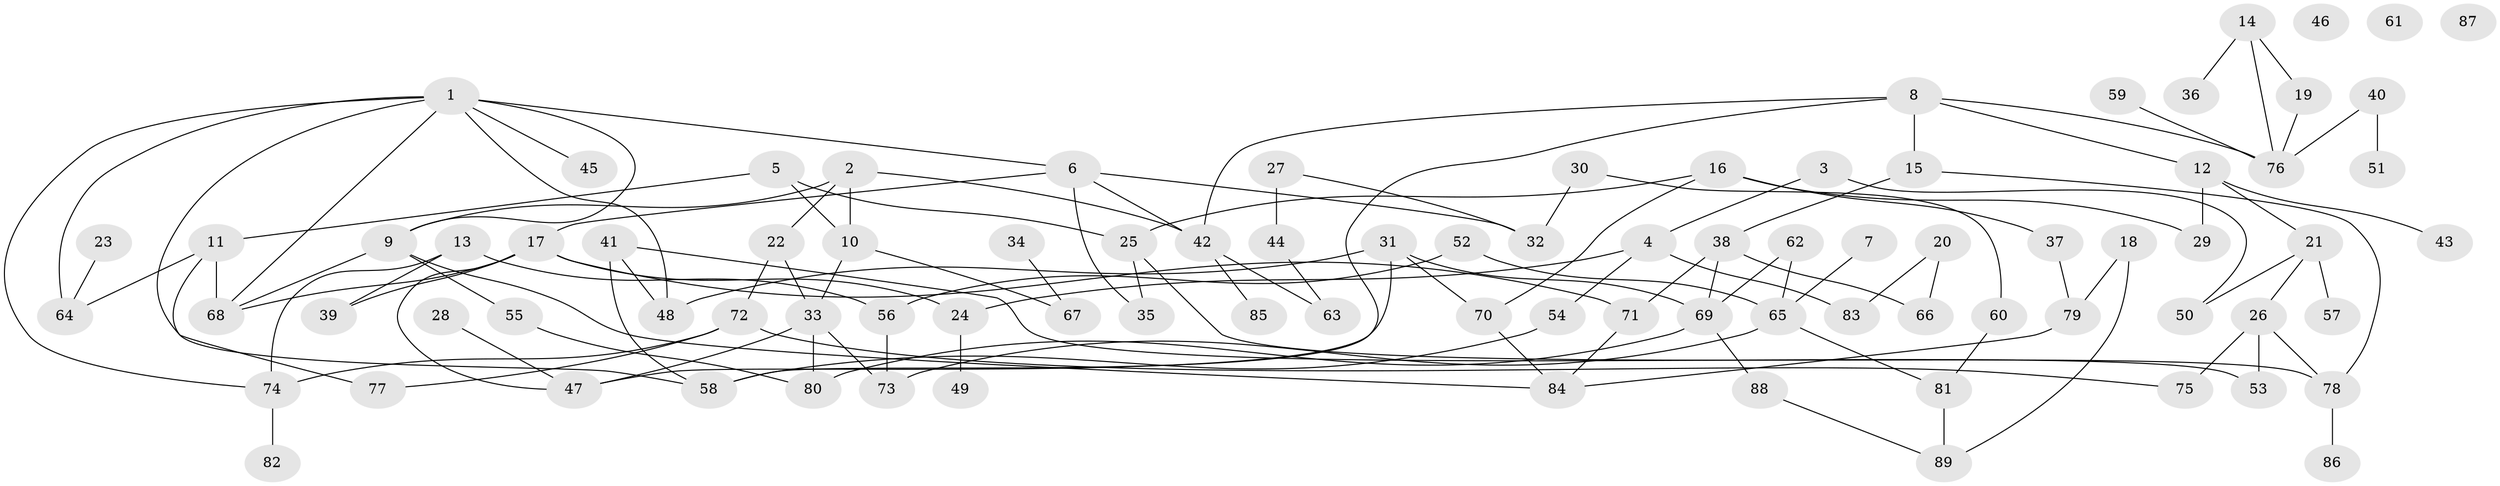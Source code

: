 // Generated by graph-tools (version 1.1) at 2025/49/03/09/25 03:49:09]
// undirected, 89 vertices, 123 edges
graph export_dot {
graph [start="1"]
  node [color=gray90,style=filled];
  1;
  2;
  3;
  4;
  5;
  6;
  7;
  8;
  9;
  10;
  11;
  12;
  13;
  14;
  15;
  16;
  17;
  18;
  19;
  20;
  21;
  22;
  23;
  24;
  25;
  26;
  27;
  28;
  29;
  30;
  31;
  32;
  33;
  34;
  35;
  36;
  37;
  38;
  39;
  40;
  41;
  42;
  43;
  44;
  45;
  46;
  47;
  48;
  49;
  50;
  51;
  52;
  53;
  54;
  55;
  56;
  57;
  58;
  59;
  60;
  61;
  62;
  63;
  64;
  65;
  66;
  67;
  68;
  69;
  70;
  71;
  72;
  73;
  74;
  75;
  76;
  77;
  78;
  79;
  80;
  81;
  82;
  83;
  84;
  85;
  86;
  87;
  88;
  89;
  1 -- 6;
  1 -- 9;
  1 -- 45;
  1 -- 48;
  1 -- 58;
  1 -- 64;
  1 -- 68;
  1 -- 74;
  2 -- 9;
  2 -- 10;
  2 -- 22;
  2 -- 42;
  3 -- 4;
  3 -- 50;
  4 -- 24;
  4 -- 54;
  4 -- 83;
  5 -- 10;
  5 -- 11;
  5 -- 25;
  6 -- 17;
  6 -- 32;
  6 -- 35;
  6 -- 42;
  7 -- 65;
  8 -- 12;
  8 -- 15;
  8 -- 42;
  8 -- 58;
  8 -- 76;
  9 -- 55;
  9 -- 68;
  9 -- 84;
  10 -- 33;
  10 -- 67;
  11 -- 64;
  11 -- 68;
  11 -- 77;
  12 -- 21;
  12 -- 29;
  12 -- 43;
  13 -- 39;
  13 -- 56;
  13 -- 74;
  14 -- 19;
  14 -- 36;
  14 -- 76;
  15 -- 38;
  15 -- 78;
  16 -- 25;
  16 -- 29;
  16 -- 37;
  16 -- 70;
  17 -- 24;
  17 -- 39;
  17 -- 47;
  17 -- 68;
  17 -- 71;
  18 -- 79;
  18 -- 89;
  19 -- 76;
  20 -- 66;
  20 -- 83;
  21 -- 26;
  21 -- 50;
  21 -- 57;
  22 -- 33;
  22 -- 72;
  23 -- 64;
  24 -- 49;
  25 -- 35;
  25 -- 78;
  26 -- 53;
  26 -- 75;
  26 -- 78;
  27 -- 32;
  27 -- 44;
  28 -- 47;
  30 -- 32;
  30 -- 60;
  31 -- 47;
  31 -- 48;
  31 -- 69;
  31 -- 70;
  33 -- 47;
  33 -- 73;
  33 -- 80;
  34 -- 67;
  37 -- 79;
  38 -- 66;
  38 -- 69;
  38 -- 71;
  40 -- 51;
  40 -- 76;
  41 -- 48;
  41 -- 53;
  41 -- 58;
  42 -- 63;
  42 -- 85;
  44 -- 63;
  52 -- 56;
  52 -- 65;
  54 -- 58;
  55 -- 80;
  56 -- 73;
  59 -- 76;
  60 -- 81;
  62 -- 65;
  62 -- 69;
  65 -- 73;
  65 -- 81;
  69 -- 80;
  69 -- 88;
  70 -- 84;
  71 -- 84;
  72 -- 74;
  72 -- 75;
  72 -- 77;
  74 -- 82;
  78 -- 86;
  79 -- 84;
  81 -- 89;
  88 -- 89;
}
